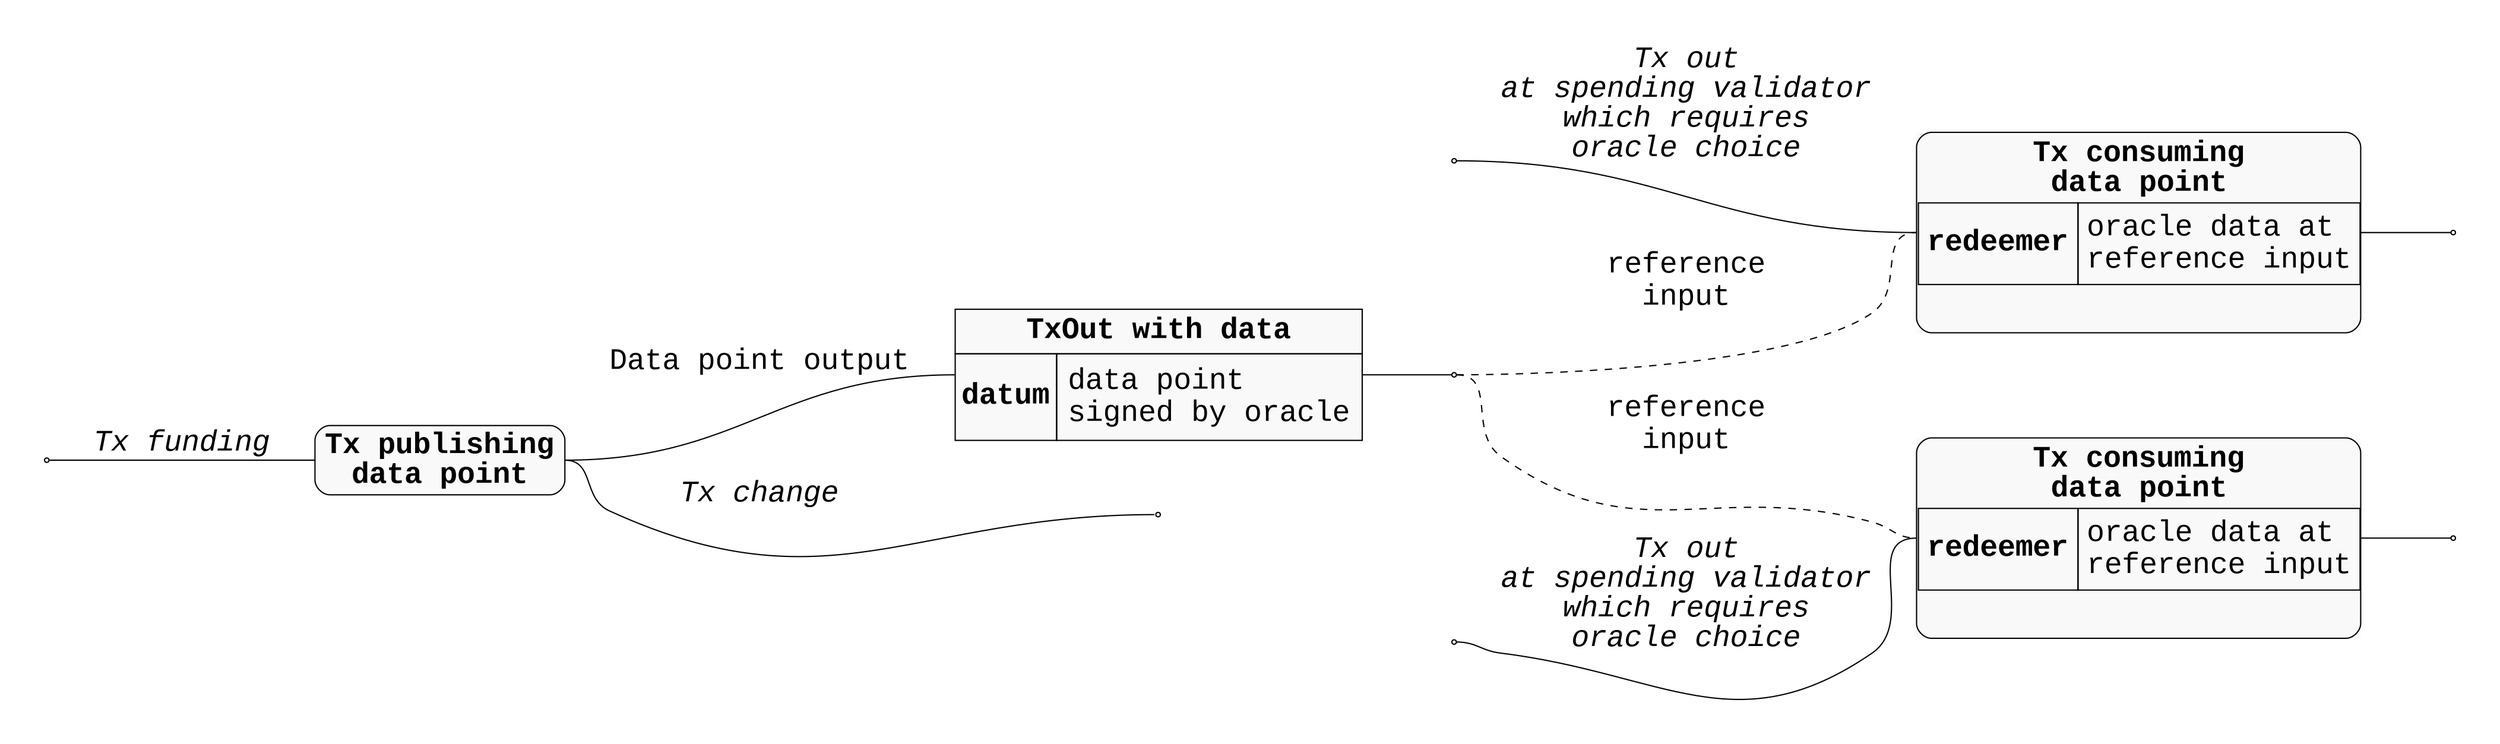 digraph PlainOraclePublishing {
  rankdir=LR;
  graph [pad="0.5", nodesep="0.8", ranksep="1"];
  node [shape=rect, style="filled", fillcolor="#f9f9f9", fontname="Courier New", fontsize="24pt"];
  edge [arrowhead=none, tailport="e", headport="w", color="#aaa", fontname="Courier New", fontsize="24pt"];

  Tx [label=<<b>Tx publishing<br />data point</b>> color="#aaa" shape="box" style="rounded,filled"];


  FundingOutput [shape=point];
  FundingOutput -> Tx [label=<<i>Tx funding</i>>];

  DataPointOutput [label=<
    <TABLE CELLSPACING="0" CELLPADDING="4" border="0" CELLBORDER="1" color="#aaa">
      <TR>
        <TD colspan="2" align="center"><b>TxOut with data</b></TD>
      </TR>
      <TR>
        <TD align="left"><b>datum</b></TD>
        <TD align="left" balign="left" cellpadding="8">data point<br/>signed by oracle</TD>
      </TR>
    </TABLE>
  > shape="plain" border="1" color="#000"]

  Tx -> DataPointOutput [label=<Data point output>];

  change [shape=point];
  Tx -> change [label=<<i>Tx change</i>>];

  DataPointOutputPoint [shape=point];
  DataPointOutput -> DataPointOutputPoint;

  SpendingValidatorInitialThreadPoint [shape=point];
  SpendingValidatorInitialThreadPoint -> SpendingValidatorTx [label=<<i>Tx out<br/>at spending validator<br/>which requires<br/>oracle choice</i>>];

  SpendingValidatorTx [label=<
    <TABLE CELLSPACING="0" CELLPADDING="4" border="1" CELLBORDER="0" style="rounded" color="#aaa">
      <TR>
        <TD colspan="2" align="center"><b>Tx consuming<br/>data point</b></TD>
      </TR>
      <TR>
        <TD CELLPADDING="0">
          <TABLE CELLSPACING="0" CELLPADDING="6" border="0" CELLBORDER="0">
            <TR>
              <TD border="1" align="left"><b>redeemer</b></TD>
              <TD border="1" align="left" balign="left">oracle data at<br/>reference input</TD>
            </TR>
            <TR>
              <TD collspan="2" align="center"> </TD>
            </TR>
          </TABLE>
        </TD>
      </TR>
    </TABLE>
  > color="#aaa" shape="plain"];

  SpendingValidatorThreadPoint [shape=point];
  SpendingValidatorTx -> SpendingValidatorThreadPoint;

  DataPointOutputPoint -> SpendingValidatorTx [style="dashed" splines="ortho" label=<reference<br/>input> fontcolor="#888"];


  AnotherSpendingValidatorInitialThreadPoint [shape=point];
  AnotherSpendingValidatorInitialThreadPoint -> AnotherSpendingValidatorTx [label=<<i>Tx out<br/>at spending validator<br/>which requires<br/>oracle choice</i>>];

  AnotherSpendingValidatorTx [label=<
    <TABLE CELLSPACING="0" CELLPADDING="4" border="1" CELLBORDER="0" style="rounded" color="#aaa">
      <TR>
        <TD colspan="2" align="center"><b>Tx consuming<br/>data point</b></TD>
      </TR>
      <TR>
        <TD CELLPADDING="0">
          <TABLE CELLSPACING="0" CELLPADDING="6" border="0" CELLBORDER="0">
            <TR>
              <TD border="1" align="left"><b>redeemer</b></TD>
              <TD border="1" align="left" balign="left">oracle data at<br/>reference input</TD>
            </TR>
            <TR>
              <TD collspan="2" align="center"> </TD>
            </TR>
          </TABLE>
        </TD>
      </TR>
    </TABLE>
  > color="#aaa" shape="plain"];

  AnotherSpendingValidatorThreadPoint [shape=point];
  AnotherSpendingValidatorTx -> AnotherSpendingValidatorThreadPoint;

  DataPointOutputPoint -> AnotherSpendingValidatorTx [style="dashed" splines="ortho" label=<reference<br/>input> fontcolor="#888"];
}
